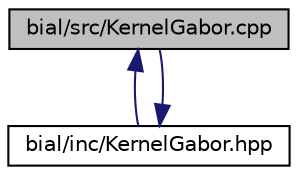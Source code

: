 digraph "bial/src/KernelGabor.cpp"
{
  edge [fontname="Helvetica",fontsize="10",labelfontname="Helvetica",labelfontsize="10"];
  node [fontname="Helvetica",fontsize="10",shape=record];
  Node1 [label="bial/src/KernelGabor.cpp",height=0.2,width=0.4,color="black", fillcolor="grey75", style="filled", fontcolor="black"];
  Node1 -> Node2 [dir="back",color="midnightblue",fontsize="10",style="solid",fontname="Helvetica"];
  Node2 [label="bial/inc/KernelGabor.hpp",height=0.2,width=0.4,color="black", fillcolor="white", style="filled",URL="$_kernel_gabor_8hpp.html"];
  Node2 -> Node1 [dir="back",color="midnightblue",fontsize="10",style="solid",fontname="Helvetica"];
}
